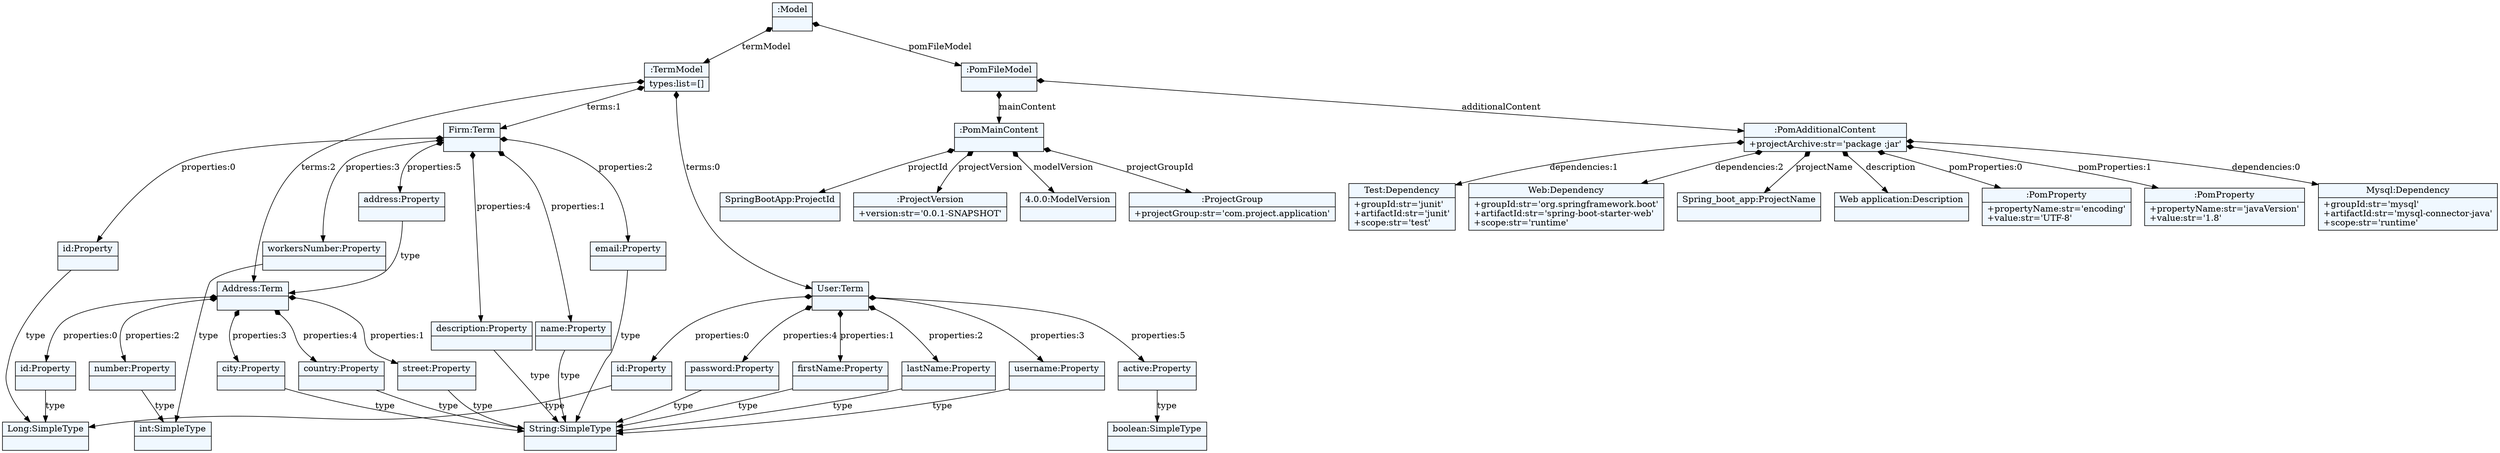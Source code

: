 
    digraph textX {
    fontname = "Bitstream Vera Sans"
    fontsize = 8
    node[
        shape=record,
        style=filled,
        fillcolor=aliceblue
    ]
    nodesep = 0.3
    edge[dir=black,arrowtail=empty]


2209675899568 -> 2209675857592 [label="termModel" arrowtail=diamond dir=both]
2209675857592 -> 2209675927848 [label="terms:0" arrowtail=diamond dir=both]
2209675927848 -> 2209675957360 [label="properties:0" arrowtail=diamond dir=both]
2209675957360 -> 2209665795352 [label="type" ]
2209665795352[label="{Long:SimpleType|}"]
2209675957360[label="{id:Property|}"]
2209675927848 -> 2209675956296 [label="properties:1" arrowtail=diamond dir=both]
2209675956296 -> 2209665772904 [label="type" ]
2209665772904[label="{String:SimpleType|}"]
2209675956296[label="{firstName:Property|}"]
2209675927848 -> 2209675957640 [label="properties:2" arrowtail=diamond dir=both]
2209675957640 -> 2209665772904 [label="type" ]
2209675957640[label="{lastName:Property|}"]
2209675927848 -> 2209675957752 [label="properties:3" arrowtail=diamond dir=both]
2209675957752 -> 2209665772904 [label="type" ]
2209675957752[label="{username:Property|}"]
2209675927848 -> 2209675958088 [label="properties:4" arrowtail=diamond dir=both]
2209675958088 -> 2209665772904 [label="type" ]
2209675958088[label="{password:Property|}"]
2209675927848 -> 2209675958032 [label="properties:5" arrowtail=diamond dir=both]
2209675958032 -> 2209665795688 [label="type" ]
2209665795688[label="{boolean:SimpleType|}"]
2209675958032[label="{active:Property|}"]
2209675927848[label="{User:Term|}"]
2209675857592 -> 2209675956520 [label="terms:1" arrowtail=diamond dir=both]
2209675956520 -> 2209675958312 [label="properties:0" arrowtail=diamond dir=both]
2209675958312 -> 2209665795352 [label="type" ]
2209675958312[label="{id:Property|}"]
2209675956520 -> 2209675958536 [label="properties:1" arrowtail=diamond dir=both]
2209675958536 -> 2209665772904 [label="type" ]
2209675958536[label="{name:Property|}"]
2209675956520 -> 2209675958592 [label="properties:2" arrowtail=diamond dir=both]
2209675958592 -> 2209665772904 [label="type" ]
2209675958592[label="{email:Property|}"]
2209675956520 -> 2209675958704 [label="properties:3" arrowtail=diamond dir=both]
2209675958704 -> 2209665772960 [label="type" ]
2209665772960[label="{int:SimpleType|}"]
2209675958704[label="{workersNumber:Property|}"]
2209675956520 -> 2209675958816 [label="properties:4" arrowtail=diamond dir=both]
2209675958816 -> 2209665772904 [label="type" ]
2209675958816[label="{description:Property|}"]
2209675956520 -> 2209675958928 [label="properties:5" arrowtail=diamond dir=both]
2209675958928 -> 2209675957416 [label="type" ]
2209675957416 -> 2209675959040 [label="properties:0" arrowtail=diamond dir=both]
2209675959040 -> 2209665795352 [label="type" ]
2209675959040[label="{id:Property|}"]
2209675957416 -> 2209675959264 [label="properties:1" arrowtail=diamond dir=both]
2209675959264 -> 2209665772904 [label="type" ]
2209675959264[label="{street:Property|}"]
2209675957416 -> 2209675959320 [label="properties:2" arrowtail=diamond dir=both]
2209675959320 -> 2209665772960 [label="type" ]
2209675959320[label="{number:Property|}"]
2209675957416 -> 2209675959432 [label="properties:3" arrowtail=diamond dir=both]
2209675959432 -> 2209665772904 [label="type" ]
2209675959432[label="{city:Property|}"]
2209675957416 -> 2209675959544 [label="properties:4" arrowtail=diamond dir=both]
2209675959544 -> 2209665772904 [label="type" ]
2209675959544[label="{country:Property|}"]
2209675957416[label="{Address:Term|}"]
2209675958928[label="{address:Property|}"]
2209675956520[label="{Firm:Term|}"]
2209675857592 -> 2209675957416 [label="terms:2" arrowtail=diamond dir=both]
2209675857592[label="{:TermModel|types:list=[]\l}"]
2209675899568 -> 2209675857032 [label="pomFileModel" arrowtail=diamond dir=both]
2209675857032 -> 2209675958424 [label="mainContent" arrowtail=diamond dir=both]
2209675958424 -> 2209675959768 [label="modelVersion" arrowtail=diamond dir=both]
2209675959768[label="{4.0.0:ModelVersion|}"]
2209675958424 -> 2209675959880 [label="projectGroupId" arrowtail=diamond dir=both]
2209675959880[label="{:ProjectGroup|+projectGroup:str='com.project.application'\l}"]
2209675958424 -> 2209675959936 [label="projectId" arrowtail=diamond dir=both]
2209675959936[label="{SpringBootApp:ProjectId|}"]
2209675958424 -> 2209675960048 [label="projectVersion" arrowtail=diamond dir=both]
2209675960048[label="{:ProjectVersion|+version:str='0.0.1-SNAPSHOT'\l}"]
2209675958424[label="{:PomMainContent|}"]
2209675857032 -> 2209675959152 [label="additionalContent" arrowtail=diamond dir=both]
2209675959152 -> 2209675960216 [label="projectName" arrowtail=diamond dir=both]
2209675960216[label="{Spring_boot_app:ProjectName|}"]
2209675959152 -> 2209675960160 [label="description" arrowtail=diamond dir=both]
2209675960160[label="{Web application:Description|}"]
2209675959152 -> 2209675960272 [label="pomProperties:0" arrowtail=diamond dir=both]
2209675960272[label="{:PomProperty|+propertyName:str='encoding'\l+value:str='UTF-8'\l}"]
2209675959152 -> 2209676050560 [label="pomProperties:1" arrowtail=diamond dir=both]
2209676050560[label="{:PomProperty|+propertyName:str='javaVersion'\l+value:str='1.8'\l}"]
2209675959152 -> 2209676050504 [label="dependencies:0" arrowtail=diamond dir=both]
2209676050504[label="{Mysql:Dependency|+groupId:str='mysql'\l+artifactId:str='mysql-connector-java'\l+scope:str='runtime'\l}"]
2209675959152 -> 2209676050616 [label="dependencies:1" arrowtail=diamond dir=both]
2209676050616[label="{Test:Dependency|+groupId:str='junit'\l+artifactId:str='junit'\l+scope:str='test'\l}"]
2209675959152 -> 2209676050672 [label="dependencies:2" arrowtail=diamond dir=both]
2209676050672[label="{Web:Dependency|+groupId:str='org.springframework.boot'\l+artifactId:str='spring-boot-starter-web'\l+scope:str='runtime'\l}"]
2209675959152[label="{:PomAdditionalContent|+projectArchive:str='package :jar'\l}"]
2209675857032[label="{:PomFileModel|}"]
2209675899568[label="{:Model|}"]

}
